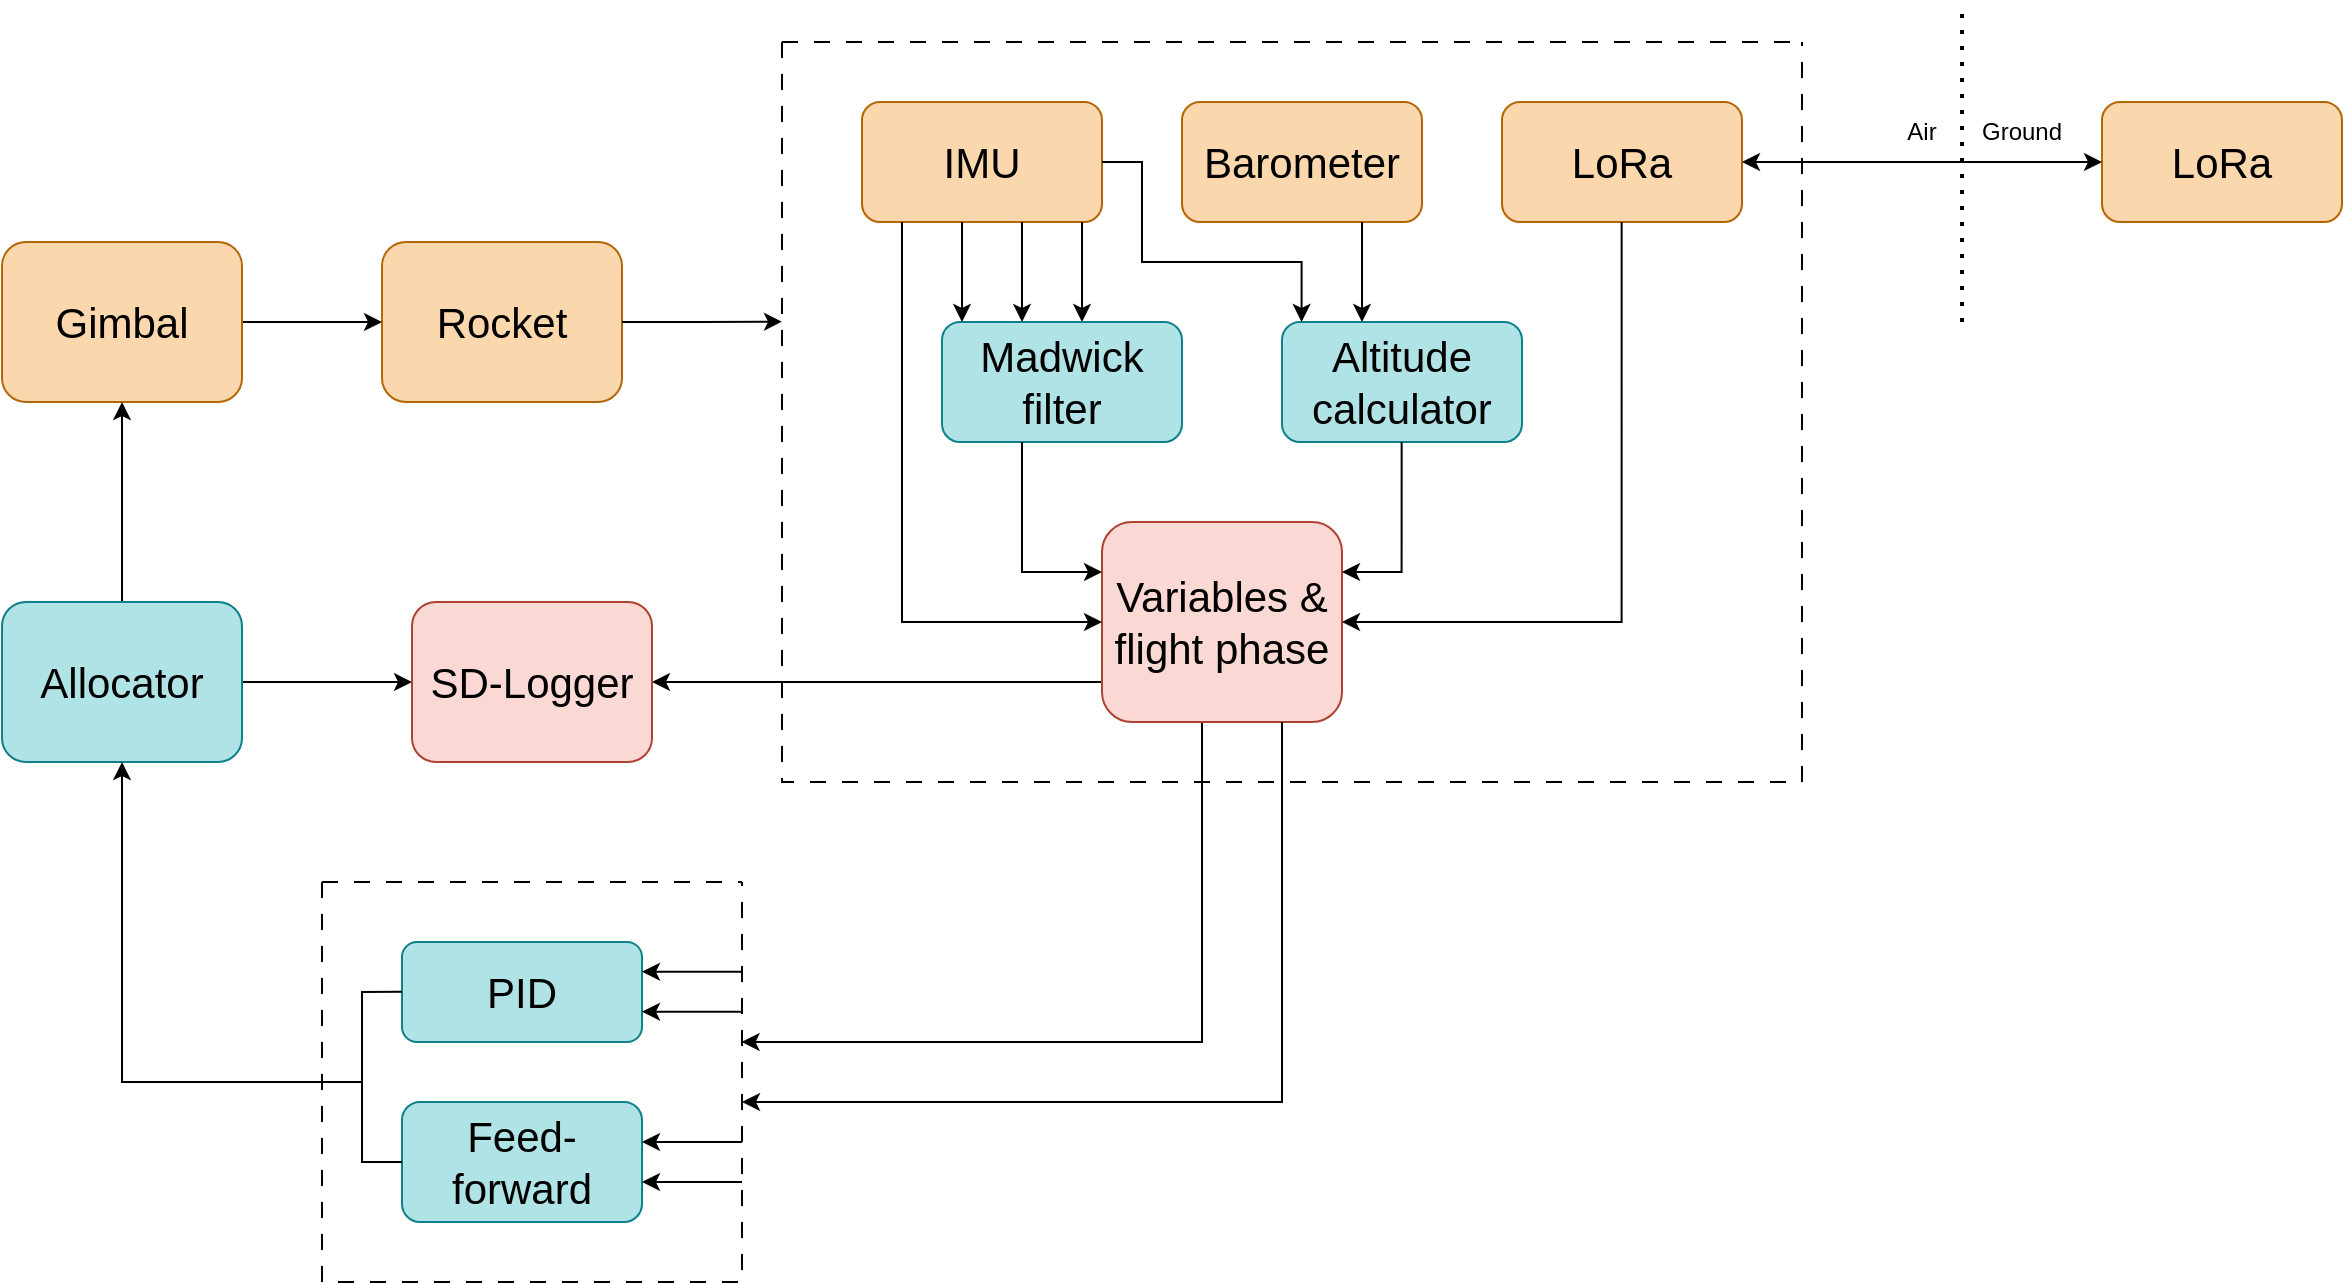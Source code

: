 <mxfile version="27.0.2">
  <diagram name="Page-1" id="7kj5YZ2X1cgveNYowElL">
    <mxGraphModel dx="2032" dy="765" grid="1" gridSize="10" guides="1" tooltips="1" connect="1" arrows="1" fold="1" page="1" pageScale="1" pageWidth="850" pageHeight="1100" math="0" shadow="0">
      <root>
        <mxCell id="0" />
        <mxCell id="1" parent="0" />
        <mxCell id="MhYocC3-HSQ2pXqJ2PAP-1" value="&lt;font style=&quot;font-size: 21px;&quot;&gt;Rocket&lt;/font&gt;" style="rounded=1;whiteSpace=wrap;html=1;fillColor=#fad7ac;strokeColor=#b46504;" parent="1" vertex="1">
          <mxGeometry x="350" y="200" width="120" height="80" as="geometry" />
        </mxCell>
        <mxCell id="6SV96YwUpE69g-SIMWA9-39" style="edgeStyle=orthogonalEdgeStyle;rounded=0;orthogonalLoop=1;jettySize=auto;html=1;entryX=0;entryY=0.5;entryDx=0;entryDy=0;" edge="1" parent="1" source="MhYocC3-HSQ2pXqJ2PAP-2" target="MhYocC3-HSQ2pXqJ2PAP-1">
          <mxGeometry relative="1" as="geometry" />
        </mxCell>
        <mxCell id="MhYocC3-HSQ2pXqJ2PAP-2" value="&lt;font style=&quot;font-size: 21px;&quot;&gt;Gimbal&lt;/font&gt;" style="rounded=1;whiteSpace=wrap;html=1;fillColor=#fad7ac;strokeColor=#b46504;" parent="1" vertex="1">
          <mxGeometry x="160" y="200" width="120" height="80" as="geometry" />
        </mxCell>
        <mxCell id="MhYocC3-HSQ2pXqJ2PAP-3" value="&lt;span style=&quot;font-size: 21px;&quot;&gt;IMU&lt;/span&gt;" style="rounded=1;whiteSpace=wrap;html=1;fillColor=#fad7ac;strokeColor=#b46504;" parent="1" vertex="1">
          <mxGeometry x="590" y="130" width="120" height="60" as="geometry" />
        </mxCell>
        <mxCell id="6SV96YwUpE69g-SIMWA9-38" style="edgeStyle=orthogonalEdgeStyle;rounded=0;orthogonalLoop=1;jettySize=auto;html=1;entryX=0.5;entryY=1;entryDx=0;entryDy=0;" edge="1" parent="1" source="MhYocC3-HSQ2pXqJ2PAP-5" target="MhYocC3-HSQ2pXqJ2PAP-2">
          <mxGeometry relative="1" as="geometry" />
        </mxCell>
        <mxCell id="6SV96YwUpE69g-SIMWA9-58" style="edgeStyle=orthogonalEdgeStyle;rounded=0;orthogonalLoop=1;jettySize=auto;html=1;entryX=0;entryY=0.5;entryDx=0;entryDy=0;" edge="1" parent="1" source="MhYocC3-HSQ2pXqJ2PAP-5" target="6SV96YwUpE69g-SIMWA9-6">
          <mxGeometry relative="1" as="geometry" />
        </mxCell>
        <mxCell id="MhYocC3-HSQ2pXqJ2PAP-5" value="&lt;font style=&quot;font-size: 21px;&quot;&gt;Allocator&lt;/font&gt;" style="rounded=1;whiteSpace=wrap;html=1;fillColor=#b0e3e6;strokeColor=#0e8088;" parent="1" vertex="1">
          <mxGeometry x="160" y="380" width="120" height="80" as="geometry" />
        </mxCell>
        <mxCell id="6SV96YwUpE69g-SIMWA9-37" style="edgeStyle=orthogonalEdgeStyle;rounded=0;orthogonalLoop=1;jettySize=auto;html=1;entryX=1;entryY=0.5;entryDx=0;entryDy=0;exitX=0;exitY=0.75;exitDx=0;exitDy=0;" edge="1" parent="1" source="6SV96YwUpE69g-SIMWA9-1" target="6SV96YwUpE69g-SIMWA9-6">
          <mxGeometry relative="1" as="geometry">
            <Array as="points">
              <mxPoint x="710" y="420" />
            </Array>
          </mxGeometry>
        </mxCell>
        <mxCell id="6SV96YwUpE69g-SIMWA9-43" style="edgeStyle=orthogonalEdgeStyle;rounded=0;orthogonalLoop=1;jettySize=auto;html=1;entryX=0.999;entryY=0.4;entryDx=0;entryDy=0;entryPerimeter=0;" edge="1" parent="1" target="6SV96YwUpE69g-SIMWA9-45">
          <mxGeometry relative="1" as="geometry">
            <mxPoint x="750" y="570" as="targetPoint" />
            <mxPoint x="730" y="440" as="sourcePoint" />
            <Array as="points">
              <mxPoint x="760" y="440" />
              <mxPoint x="760" y="600" />
            </Array>
          </mxGeometry>
        </mxCell>
        <mxCell id="6SV96YwUpE69g-SIMWA9-1" value="&lt;font style=&quot;font-size: 21px;&quot;&gt;Variables &amp;amp;&lt;/font&gt;&lt;div&gt;&lt;font style=&quot;font-size: 21px;&quot;&gt;flight phase&lt;/font&gt;&lt;/div&gt;" style="rounded=1;whiteSpace=wrap;html=1;fillColor=#fad9d5;strokeColor=#ae4132;" vertex="1" parent="1">
          <mxGeometry x="710" y="340" width="120" height="100" as="geometry" />
        </mxCell>
        <mxCell id="6SV96YwUpE69g-SIMWA9-6" value="&lt;font style=&quot;font-size: 21px;&quot;&gt;SD-Logger&lt;/font&gt;" style="rounded=1;whiteSpace=wrap;html=1;fillColor=#fad9d5;strokeColor=#ae4132;" vertex="1" parent="1">
          <mxGeometry x="365" y="380" width="120" height="80" as="geometry" />
        </mxCell>
        <mxCell id="6SV96YwUpE69g-SIMWA9-10" value="&lt;span style=&quot;font-size: 21px;&quot;&gt;Barometer&lt;/span&gt;" style="rounded=1;whiteSpace=wrap;html=1;fillColor=#fad7ac;strokeColor=#b46504;" vertex="1" parent="1">
          <mxGeometry x="750" y="130" width="120" height="60" as="geometry" />
        </mxCell>
        <mxCell id="6SV96YwUpE69g-SIMWA9-11" value="&lt;span style=&quot;font-size: 21px;&quot;&gt;LoRa&lt;/span&gt;" style="rounded=1;whiteSpace=wrap;html=1;fillColor=#fad7ac;strokeColor=#b46504;" vertex="1" parent="1">
          <mxGeometry x="910" y="130" width="120" height="60" as="geometry" />
        </mxCell>
        <mxCell id="6SV96YwUpE69g-SIMWA9-18" value="" style="edgeStyle=orthogonalEdgeStyle;rounded=0;orthogonalLoop=1;jettySize=auto;html=1;" edge="1" parent="1">
          <mxGeometry relative="1" as="geometry">
            <mxPoint x="700" y="190" as="sourcePoint" />
            <mxPoint x="700" y="240" as="targetPoint" />
            <Array as="points">
              <mxPoint x="700" y="200" />
              <mxPoint x="700" y="200" />
            </Array>
          </mxGeometry>
        </mxCell>
        <mxCell id="6SV96YwUpE69g-SIMWA9-12" value="&lt;span style=&quot;font-size: 21px;&quot;&gt;Madwick filter&lt;/span&gt;" style="rounded=1;whiteSpace=wrap;html=1;fillColor=#b0e3e6;strokeColor=#0e8088;" vertex="1" parent="1">
          <mxGeometry x="630" y="240" width="120" height="60" as="geometry" />
        </mxCell>
        <mxCell id="6SV96YwUpE69g-SIMWA9-13" value="&lt;span style=&quot;font-size: 21px;&quot;&gt;Altitude calculator&lt;/span&gt;" style="rounded=1;whiteSpace=wrap;html=1;fillColor=#b0e3e6;strokeColor=#0e8088;" vertex="1" parent="1">
          <mxGeometry x="800" y="240" width="120" height="60" as="geometry" />
        </mxCell>
        <mxCell id="6SV96YwUpE69g-SIMWA9-19" value="" style="edgeStyle=orthogonalEdgeStyle;rounded=0;orthogonalLoop=1;jettySize=auto;html=1;" edge="1" parent="1">
          <mxGeometry relative="1" as="geometry">
            <mxPoint x="670" y="190" as="sourcePoint" />
            <mxPoint x="670" y="240" as="targetPoint" />
            <Array as="points">
              <mxPoint x="670" y="200" />
              <mxPoint x="670" y="200" />
            </Array>
          </mxGeometry>
        </mxCell>
        <mxCell id="6SV96YwUpE69g-SIMWA9-20" value="" style="edgeStyle=orthogonalEdgeStyle;rounded=0;orthogonalLoop=1;jettySize=auto;html=1;" edge="1" parent="1">
          <mxGeometry relative="1" as="geometry">
            <mxPoint x="640" y="190" as="sourcePoint" />
            <mxPoint x="640" y="240" as="targetPoint" />
            <Array as="points">
              <mxPoint x="640" y="200" />
              <mxPoint x="640" y="200" />
            </Array>
          </mxGeometry>
        </mxCell>
        <mxCell id="6SV96YwUpE69g-SIMWA9-21" value="" style="edgeStyle=orthogonalEdgeStyle;rounded=0;orthogonalLoop=1;jettySize=auto;html=1;entryX=0;entryY=0.5;entryDx=0;entryDy=0;" edge="1" parent="1" target="6SV96YwUpE69g-SIMWA9-1">
          <mxGeometry relative="1" as="geometry">
            <mxPoint x="610" y="190" as="sourcePoint" />
            <mxPoint x="610" y="240" as="targetPoint" />
            <Array as="points">
              <mxPoint x="610" y="390" />
            </Array>
          </mxGeometry>
        </mxCell>
        <mxCell id="6SV96YwUpE69g-SIMWA9-23" value="" style="edgeStyle=orthogonalEdgeStyle;rounded=0;orthogonalLoop=1;jettySize=auto;html=1;entryX=0;entryY=0.25;entryDx=0;entryDy=0;" edge="1" parent="1" target="6SV96YwUpE69g-SIMWA9-1">
          <mxGeometry relative="1" as="geometry">
            <mxPoint x="670" y="300" as="sourcePoint" />
            <mxPoint x="690.2" y="365" as="targetPoint" />
            <Array as="points">
              <mxPoint x="670" y="365" />
            </Array>
          </mxGeometry>
        </mxCell>
        <mxCell id="6SV96YwUpE69g-SIMWA9-24" value="" style="edgeStyle=orthogonalEdgeStyle;rounded=0;orthogonalLoop=1;jettySize=auto;html=1;" edge="1" parent="1">
          <mxGeometry relative="1" as="geometry">
            <mxPoint x="840" y="190" as="sourcePoint" />
            <mxPoint x="840" y="240" as="targetPoint" />
            <Array as="points">
              <mxPoint x="840" y="200" />
              <mxPoint x="840" y="200" />
            </Array>
          </mxGeometry>
        </mxCell>
        <mxCell id="6SV96YwUpE69g-SIMWA9-25" value="" style="edgeStyle=orthogonalEdgeStyle;rounded=0;orthogonalLoop=1;jettySize=auto;html=1;exitX=1;exitY=0.5;exitDx=0;exitDy=0;" edge="1" parent="1" source="MhYocC3-HSQ2pXqJ2PAP-3">
          <mxGeometry relative="1" as="geometry">
            <mxPoint x="809.8" y="190" as="sourcePoint" />
            <mxPoint x="809.8" y="240" as="targetPoint" />
            <Array as="points">
              <mxPoint x="730" y="160" />
              <mxPoint x="730" y="210" />
              <mxPoint x="810" y="210" />
            </Array>
          </mxGeometry>
        </mxCell>
        <mxCell id="6SV96YwUpE69g-SIMWA9-28" value="" style="edgeStyle=orthogonalEdgeStyle;rounded=0;orthogonalLoop=1;jettySize=auto;html=1;entryX=1;entryY=0.25;entryDx=0;entryDy=0;" edge="1" parent="1">
          <mxGeometry relative="1" as="geometry">
            <mxPoint x="859.83" y="300" as="sourcePoint" />
            <mxPoint x="830" y="365" as="targetPoint" />
            <Array as="points">
              <mxPoint x="860" y="365" />
            </Array>
          </mxGeometry>
        </mxCell>
        <mxCell id="6SV96YwUpE69g-SIMWA9-29" value="" style="edgeStyle=orthogonalEdgeStyle;rounded=0;orthogonalLoop=1;jettySize=auto;html=1;entryX=1;entryY=0.5;entryDx=0;entryDy=0;" edge="1" parent="1" target="6SV96YwUpE69g-SIMWA9-1">
          <mxGeometry relative="1" as="geometry">
            <mxPoint x="969.83" y="190" as="sourcePoint" />
            <mxPoint x="940" y="255" as="targetPoint" />
            <Array as="points">
              <mxPoint x="970" y="390" />
            </Array>
          </mxGeometry>
        </mxCell>
        <mxCell id="6SV96YwUpE69g-SIMWA9-30" value="" style="swimlane;startSize=0;dashed=1;dashPattern=8 8;" vertex="1" parent="1">
          <mxGeometry x="550" y="100" width="510" height="370" as="geometry">
            <mxRectangle x="550" y="80" width="50" height="40" as="alternateBounds" />
          </mxGeometry>
        </mxCell>
        <mxCell id="6SV96YwUpE69g-SIMWA9-32" value="&lt;span style=&quot;font-size: 21px;&quot;&gt;LoRa&lt;/span&gt;" style="rounded=1;whiteSpace=wrap;html=1;fillColor=#fad7ac;strokeColor=#b46504;" vertex="1" parent="1">
          <mxGeometry x="1210" y="130" width="120" height="60" as="geometry" />
        </mxCell>
        <mxCell id="6SV96YwUpE69g-SIMWA9-33" value="" style="endArrow=classic;html=1;rounded=0;exitX=0;exitY=0.5;exitDx=0;exitDy=0;entryX=1;entryY=0.5;entryDx=0;entryDy=0;startArrow=classic;startFill=1;" edge="1" parent="1" source="6SV96YwUpE69g-SIMWA9-32" target="6SV96YwUpE69g-SIMWA9-11">
          <mxGeometry width="50" height="50" relative="1" as="geometry">
            <mxPoint x="570" y="220" as="sourcePoint" />
            <mxPoint x="620" y="170" as="targetPoint" />
          </mxGeometry>
        </mxCell>
        <mxCell id="6SV96YwUpE69g-SIMWA9-34" value="" style="endArrow=none;dashed=1;html=1;dashPattern=1 3;strokeWidth=2;rounded=0;" edge="1" parent="1">
          <mxGeometry width="50" height="50" relative="1" as="geometry">
            <mxPoint x="1140" y="240" as="sourcePoint" />
            <mxPoint x="1140" y="80" as="targetPoint" />
          </mxGeometry>
        </mxCell>
        <mxCell id="6SV96YwUpE69g-SIMWA9-36" style="edgeStyle=orthogonalEdgeStyle;rounded=0;orthogonalLoop=1;jettySize=auto;html=1;entryX=0.5;entryY=1;entryDx=0;entryDy=0;exitX=0;exitY=0.5;exitDx=0;exitDy=0;" edge="1" parent="1" source="6SV96YwUpE69g-SIMWA9-45" target="MhYocC3-HSQ2pXqJ2PAP-5">
          <mxGeometry relative="1" as="geometry">
            <mxPoint x="220" y="520" as="sourcePoint" />
          </mxGeometry>
        </mxCell>
        <mxCell id="6SV96YwUpE69g-SIMWA9-45" value="" style="swimlane;startSize=0;dashed=1;dashPattern=8 8;" vertex="1" parent="1">
          <mxGeometry x="320" y="520" width="210" height="200" as="geometry">
            <mxRectangle x="320" y="520" width="50" height="40" as="alternateBounds" />
          </mxGeometry>
        </mxCell>
        <mxCell id="MhYocC3-HSQ2pXqJ2PAP-6" value="&lt;span style=&quot;font-size: 21px;&quot;&gt;PID&lt;/span&gt;" style="rounded=1;whiteSpace=wrap;html=1;fillColor=#b0e3e6;strokeColor=#0e8088;" parent="6SV96YwUpE69g-SIMWA9-45" vertex="1">
          <mxGeometry x="40" y="30" width="120" height="50" as="geometry" />
        </mxCell>
        <mxCell id="6SV96YwUpE69g-SIMWA9-31" value="&lt;span style=&quot;font-size: 21px;&quot;&gt;Feed-&lt;/span&gt;&lt;div&gt;&lt;span style=&quot;font-size: 21px;&quot;&gt;forward&lt;/span&gt;&lt;/div&gt;" style="rounded=1;whiteSpace=wrap;html=1;fillColor=#b0e3e6;strokeColor=#0e8088;" vertex="1" parent="6SV96YwUpE69g-SIMWA9-45">
          <mxGeometry x="40" y="110" width="120" height="60" as="geometry" />
        </mxCell>
        <mxCell id="6SV96YwUpE69g-SIMWA9-51" value="" style="endArrow=classic;html=1;rounded=0;" edge="1" parent="6SV96YwUpE69g-SIMWA9-45">
          <mxGeometry width="50" height="50" relative="1" as="geometry">
            <mxPoint x="210" y="130" as="sourcePoint" />
            <mxPoint x="160" y="130" as="targetPoint" />
          </mxGeometry>
        </mxCell>
        <mxCell id="6SV96YwUpE69g-SIMWA9-52" value="" style="endArrow=classic;html=1;rounded=0;" edge="1" parent="6SV96YwUpE69g-SIMWA9-45">
          <mxGeometry width="50" height="50" relative="1" as="geometry">
            <mxPoint x="210" y="150" as="sourcePoint" />
            <mxPoint x="160" y="150" as="targetPoint" />
          </mxGeometry>
        </mxCell>
        <mxCell id="6SV96YwUpE69g-SIMWA9-53" value="" style="endArrow=classic;html=1;rounded=0;" edge="1" parent="6SV96YwUpE69g-SIMWA9-45">
          <mxGeometry width="50" height="50" relative="1" as="geometry">
            <mxPoint x="210" y="44.86" as="sourcePoint" />
            <mxPoint x="160" y="44.86" as="targetPoint" />
          </mxGeometry>
        </mxCell>
        <mxCell id="6SV96YwUpE69g-SIMWA9-54" value="" style="endArrow=classic;html=1;rounded=0;" edge="1" parent="6SV96YwUpE69g-SIMWA9-45">
          <mxGeometry width="50" height="50" relative="1" as="geometry">
            <mxPoint x="210" y="64.86" as="sourcePoint" />
            <mxPoint x="160" y="64.86" as="targetPoint" />
          </mxGeometry>
        </mxCell>
        <mxCell id="6SV96YwUpE69g-SIMWA9-56" value="" style="endArrow=none;html=1;rounded=0;entryX=0;entryY=0.5;entryDx=0;entryDy=0;startFill=0;" edge="1" parent="6SV96YwUpE69g-SIMWA9-45" target="6SV96YwUpE69g-SIMWA9-45">
          <mxGeometry width="50" height="50" relative="1" as="geometry">
            <mxPoint x="40" y="54.86" as="sourcePoint" />
            <mxPoint y="55" as="targetPoint" />
            <Array as="points">
              <mxPoint x="20" y="55" />
              <mxPoint x="20" y="100" />
            </Array>
          </mxGeometry>
        </mxCell>
        <mxCell id="6SV96YwUpE69g-SIMWA9-57" value="" style="endArrow=none;html=1;rounded=0;entryX=0;entryY=0.5;entryDx=0;entryDy=0;startFill=0;" edge="1" parent="6SV96YwUpE69g-SIMWA9-45" target="6SV96YwUpE69g-SIMWA9-45">
          <mxGeometry width="50" height="50" relative="1" as="geometry">
            <mxPoint x="40" y="140" as="sourcePoint" />
            <mxPoint y="140.14" as="targetPoint" />
            <Array as="points">
              <mxPoint x="20" y="140" />
              <mxPoint x="20" y="100" />
            </Array>
          </mxGeometry>
        </mxCell>
        <mxCell id="6SV96YwUpE69g-SIMWA9-46" style="edgeStyle=orthogonalEdgeStyle;rounded=0;orthogonalLoop=1;jettySize=auto;html=1;" edge="1" parent="1">
          <mxGeometry relative="1" as="geometry">
            <mxPoint x="530" y="630" as="targetPoint" />
            <mxPoint x="800" y="440" as="sourcePoint" />
            <Array as="points">
              <mxPoint x="800" y="630" />
              <mxPoint x="530" y="630" />
            </Array>
          </mxGeometry>
        </mxCell>
        <mxCell id="6SV96YwUpE69g-SIMWA9-47" style="edgeStyle=orthogonalEdgeStyle;rounded=0;orthogonalLoop=1;jettySize=auto;html=1;entryX=0;entryY=0.378;entryDx=0;entryDy=0;entryPerimeter=0;" edge="1" parent="1" source="MhYocC3-HSQ2pXqJ2PAP-1" target="6SV96YwUpE69g-SIMWA9-30">
          <mxGeometry relative="1" as="geometry" />
        </mxCell>
        <mxCell id="6SV96YwUpE69g-SIMWA9-59" value="Ground" style="text;html=1;align=center;verticalAlign=middle;whiteSpace=wrap;rounded=0;rotation=0;" vertex="1" parent="1">
          <mxGeometry x="1140" y="130" width="60" height="30" as="geometry" />
        </mxCell>
        <mxCell id="6SV96YwUpE69g-SIMWA9-60" value="Air" style="text;html=1;align=center;verticalAlign=middle;whiteSpace=wrap;rounded=0;rotation=0;" vertex="1" parent="1">
          <mxGeometry x="1090" y="130" width="60" height="30" as="geometry" />
        </mxCell>
      </root>
    </mxGraphModel>
  </diagram>
</mxfile>
